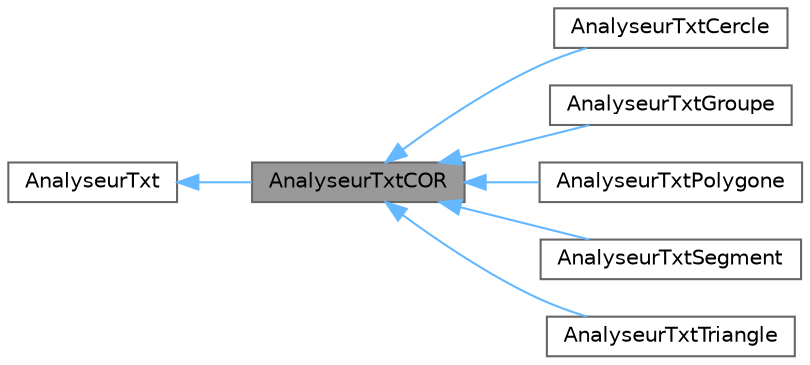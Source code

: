 digraph "AnalyseurTxtCOR"
{
 // LATEX_PDF_SIZE
  bgcolor="transparent";
  edge [fontname=Helvetica,fontsize=10,labelfontname=Helvetica,labelfontsize=10];
  node [fontname=Helvetica,fontsize=10,shape=box,height=0.2,width=0.4];
  rankdir="LR";
  Node1 [id="Node000001",label="AnalyseurTxtCOR",height=0.2,width=0.4,color="gray40", fillcolor="grey60", style="filled", fontcolor="black",tooltip=" "];
  Node2 -> Node1 [id="edge1_Node000001_Node000002",dir="back",color="steelblue1",style="solid",tooltip=" "];
  Node2 [id="Node000002",label="AnalyseurTxt",height=0.2,width=0.4,color="gray40", fillcolor="white", style="filled",URL="$class_analyseur_txt.html",tooltip=" "];
  Node1 -> Node3 [id="edge2_Node000001_Node000003",dir="back",color="steelblue1",style="solid",tooltip=" "];
  Node3 [id="Node000003",label="AnalyseurTxtCercle",height=0.2,width=0.4,color="gray40", fillcolor="white", style="filled",URL="$class_analyseur_txt_cercle.html",tooltip=" "];
  Node1 -> Node4 [id="edge3_Node000001_Node000004",dir="back",color="steelblue1",style="solid",tooltip=" "];
  Node4 [id="Node000004",label="AnalyseurTxtGroupe",height=0.2,width=0.4,color="gray40", fillcolor="white", style="filled",URL="$class_analyseur_txt_groupe.html",tooltip=" "];
  Node1 -> Node5 [id="edge4_Node000001_Node000005",dir="back",color="steelblue1",style="solid",tooltip=" "];
  Node5 [id="Node000005",label="AnalyseurTxtPolygone",height=0.2,width=0.4,color="gray40", fillcolor="white", style="filled",URL="$class_analyseur_txt_polygone.html",tooltip=" "];
  Node1 -> Node6 [id="edge5_Node000001_Node000006",dir="back",color="steelblue1",style="solid",tooltip=" "];
  Node6 [id="Node000006",label="AnalyseurTxtSegment",height=0.2,width=0.4,color="gray40", fillcolor="white", style="filled",URL="$class_analyseur_txt_segment.html",tooltip=" "];
  Node1 -> Node7 [id="edge6_Node000001_Node000007",dir="back",color="steelblue1",style="solid",tooltip=" "];
  Node7 [id="Node000007",label="AnalyseurTxtTriangle",height=0.2,width=0.4,color="gray40", fillcolor="white", style="filled",URL="$class_analyseur_txt_triangle.html",tooltip=" "];
}
